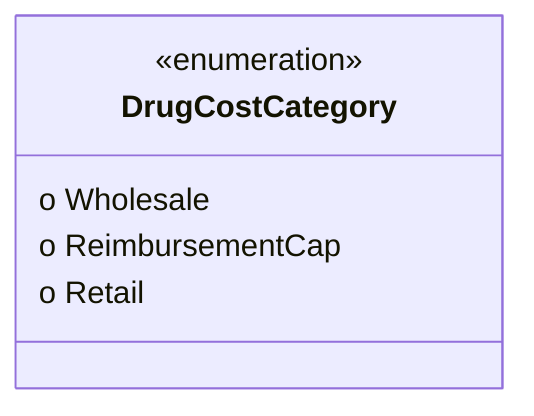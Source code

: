 classDiagram
  class DrugCostCategory {
<<enumeration>>
  o Wholesale
  o ReimbursementCap
  o Retail
 }